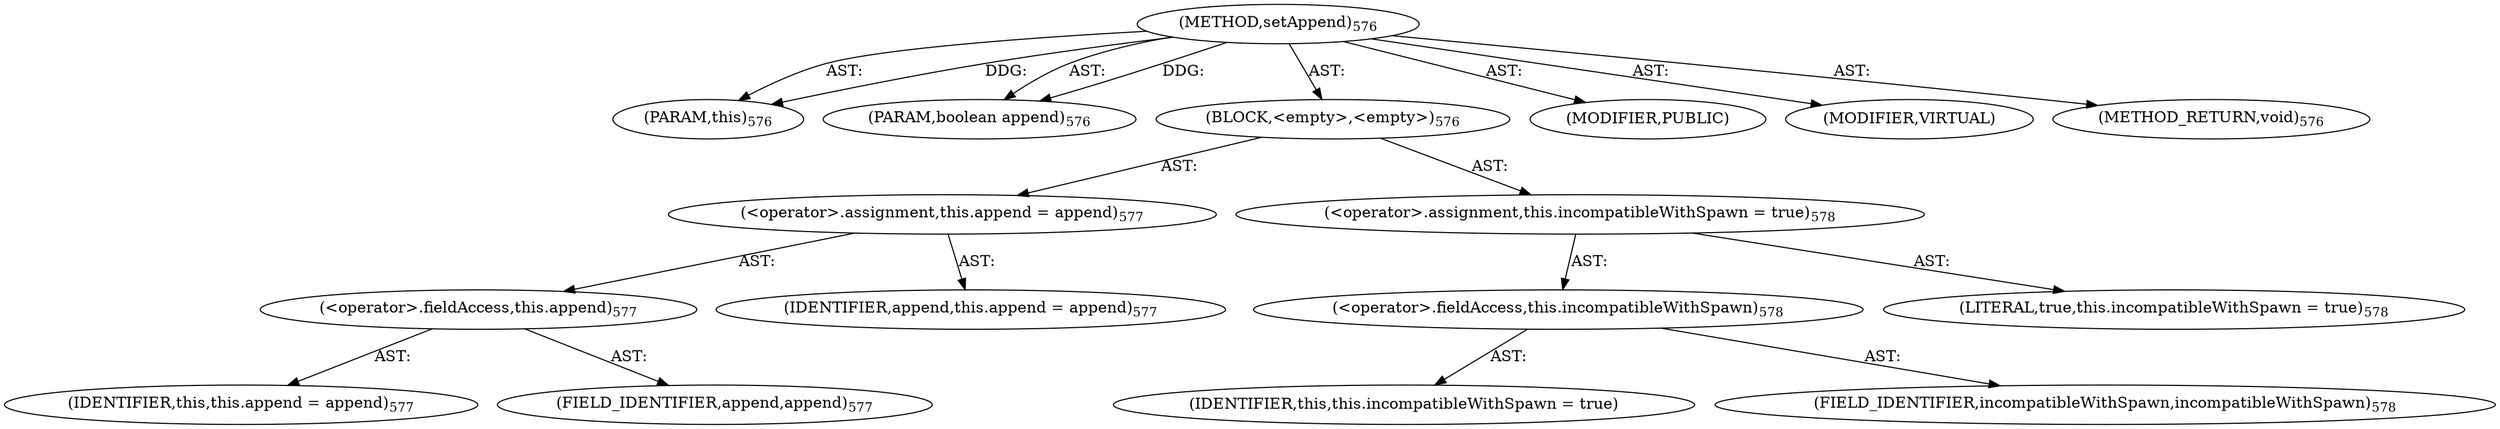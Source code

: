 digraph "setAppend" {  
"111669149729" [label = <(METHOD,setAppend)<SUB>576</SUB>> ]
"115964117005" [label = <(PARAM,this)<SUB>576</SUB>> ]
"115964117057" [label = <(PARAM,boolean append)<SUB>576</SUB>> ]
"25769803852" [label = <(BLOCK,&lt;empty&gt;,&lt;empty&gt;)<SUB>576</SUB>> ]
"30064771346" [label = <(&lt;operator&gt;.assignment,this.append = append)<SUB>577</SUB>> ]
"30064771347" [label = <(&lt;operator&gt;.fieldAccess,this.append)<SUB>577</SUB>> ]
"68719476768" [label = <(IDENTIFIER,this,this.append = append)<SUB>577</SUB>> ]
"55834574942" [label = <(FIELD_IDENTIFIER,append,append)<SUB>577</SUB>> ]
"68719476942" [label = <(IDENTIFIER,append,this.append = append)<SUB>577</SUB>> ]
"30064771348" [label = <(&lt;operator&gt;.assignment,this.incompatibleWithSpawn = true)<SUB>578</SUB>> ]
"30064771349" [label = <(&lt;operator&gt;.fieldAccess,this.incompatibleWithSpawn)<SUB>578</SUB>> ]
"68719476943" [label = <(IDENTIFIER,this,this.incompatibleWithSpawn = true)> ]
"55834574943" [label = <(FIELD_IDENTIFIER,incompatibleWithSpawn,incompatibleWithSpawn)<SUB>578</SUB>> ]
"90194313276" [label = <(LITERAL,true,this.incompatibleWithSpawn = true)<SUB>578</SUB>> ]
"133143986255" [label = <(MODIFIER,PUBLIC)> ]
"133143986256" [label = <(MODIFIER,VIRTUAL)> ]
"128849018913" [label = <(METHOD_RETURN,void)<SUB>576</SUB>> ]
  "111669149729" -> "115964117005"  [ label = "AST: "] 
  "111669149729" -> "115964117057"  [ label = "AST: "] 
  "111669149729" -> "25769803852"  [ label = "AST: "] 
  "111669149729" -> "133143986255"  [ label = "AST: "] 
  "111669149729" -> "133143986256"  [ label = "AST: "] 
  "111669149729" -> "128849018913"  [ label = "AST: "] 
  "25769803852" -> "30064771346"  [ label = "AST: "] 
  "25769803852" -> "30064771348"  [ label = "AST: "] 
  "30064771346" -> "30064771347"  [ label = "AST: "] 
  "30064771346" -> "68719476942"  [ label = "AST: "] 
  "30064771347" -> "68719476768"  [ label = "AST: "] 
  "30064771347" -> "55834574942"  [ label = "AST: "] 
  "30064771348" -> "30064771349"  [ label = "AST: "] 
  "30064771348" -> "90194313276"  [ label = "AST: "] 
  "30064771349" -> "68719476943"  [ label = "AST: "] 
  "30064771349" -> "55834574943"  [ label = "AST: "] 
  "111669149729" -> "115964117005"  [ label = "DDG: "] 
  "111669149729" -> "115964117057"  [ label = "DDG: "] 
}
